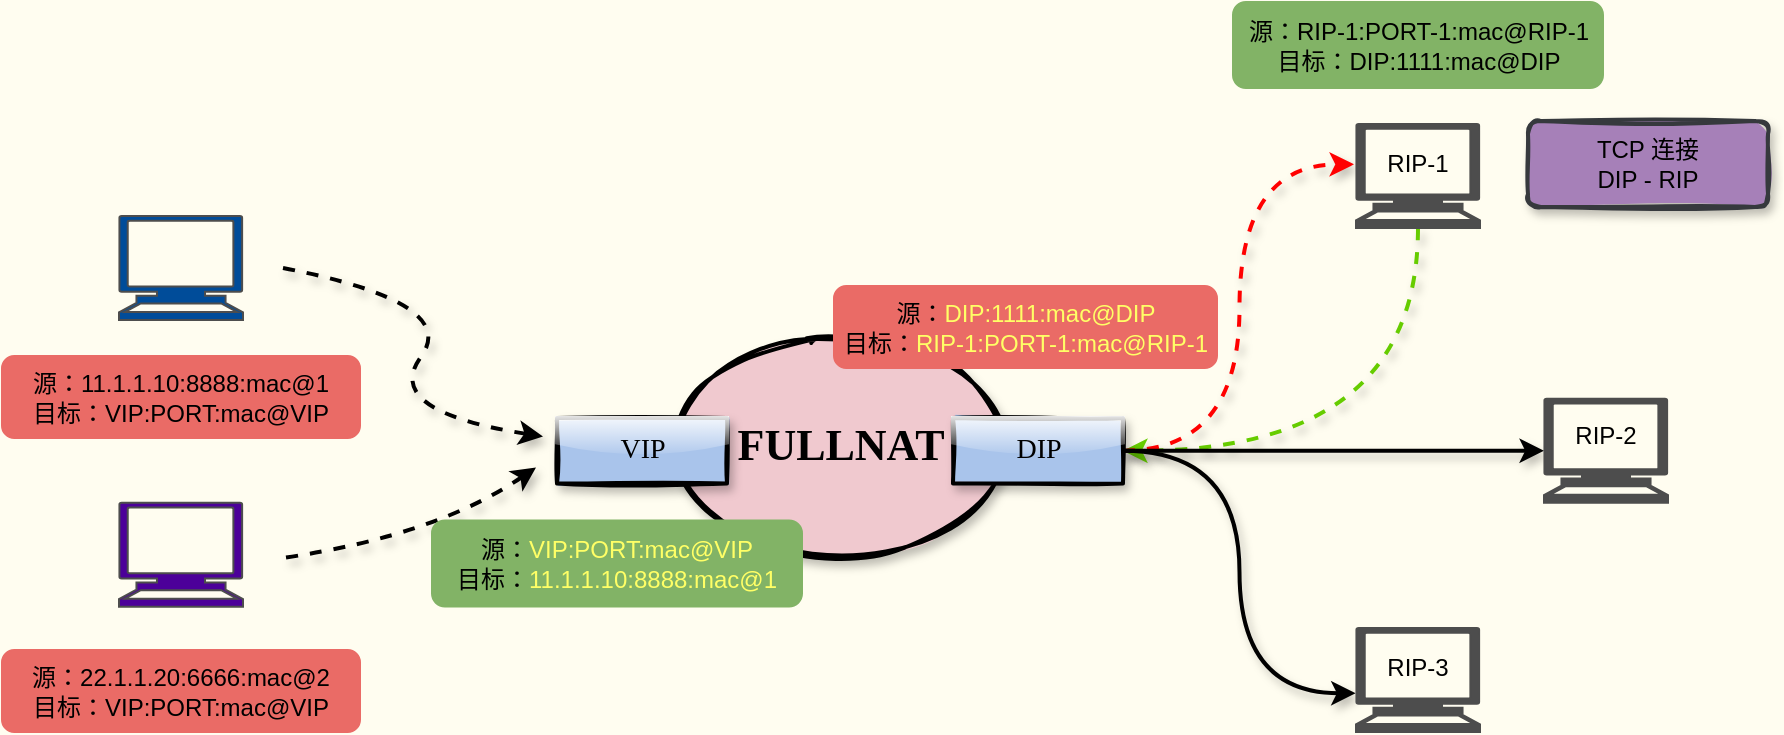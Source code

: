 <mxfile version="14.5.3" type="github">
  <diagram id="3vpoEuc7arG2botz0JY9" name="第 1 页">
    <mxGraphModel dx="1491" dy="-167" grid="0" gridSize="10" guides="1" tooltips="1" connect="1" arrows="1" fold="1" page="1" pageScale="1" pageWidth="1169" pageHeight="827" background="#FFFDF0" math="0" shadow="0">
      <root>
        <mxCell id="0" />
        <mxCell id="1" parent="0" />
        <mxCell id="KAe1q3voPzFlW-sMIW56-1" style="edgeStyle=orthogonalEdgeStyle;orthogonalLoop=1;jettySize=auto;html=1;exitX=0.5;exitY=1;exitDx=0;exitDy=0;exitPerimeter=0;entryX=1;entryY=0.5;entryDx=0;entryDy=0;strokeWidth=2;curved=1;shadow=1;sketch=0;strokeColor=#66CC00;dashed=1;" parent="1" source="KAe1q3voPzFlW-sMIW56-13" target="KAe1q3voPzFlW-sMIW56-11" edge="1">
          <mxGeometry relative="1" as="geometry" />
        </mxCell>
        <mxCell id="KAe1q3voPzFlW-sMIW56-2" style="edgeStyle=orthogonalEdgeStyle;rounded=0;orthogonalLoop=1;jettySize=auto;html=1;exitX=0.5;exitY=1;exitDx=0;exitDy=0;exitPerimeter=0;" parent="1" edge="1">
          <mxGeometry relative="1" as="geometry">
            <mxPoint x="240" y="1333.74" as="sourcePoint" />
            <mxPoint x="240" y="1333.74" as="targetPoint" />
          </mxGeometry>
        </mxCell>
        <mxCell id="KAe1q3voPzFlW-sMIW56-3" value="" style="curved=1;endArrow=classic;html=1;shadow=1;strokeWidth=2;dashed=1;" parent="1" edge="1">
          <mxGeometry width="50" height="50" relative="1" as="geometry">
            <mxPoint x="283.5" y="1169" as="sourcePoint" />
            <mxPoint x="413.5" y="1253.24" as="targetPoint" />
            <Array as="points">
              <mxPoint x="372.5" y="1186.24" />
              <mxPoint x="332.5" y="1240.49" />
            </Array>
          </mxGeometry>
        </mxCell>
        <mxCell id="KAe1q3voPzFlW-sMIW56-4" value="" style="curved=1;endArrow=classic;html=1;shadow=1;strokeWidth=2;dashed=1;" parent="1" edge="1">
          <mxGeometry width="50" height="50" relative="1" as="geometry">
            <mxPoint x="285" y="1313.74" as="sourcePoint" />
            <mxPoint x="410" y="1268.74" as="targetPoint" />
            <Array as="points">
              <mxPoint x="360" y="1302.74" />
            </Array>
          </mxGeometry>
        </mxCell>
        <mxCell id="KAe1q3voPzFlW-sMIW56-5" value="&lt;div style=&quot;font-family: &amp;#34;helvetica&amp;#34; ; font-size: 12px&quot;&gt;&lt;br&gt;&lt;/div&gt;" style="text;html=1;strokeColor=none;fillColor=none;align=center;verticalAlign=middle;whiteSpace=wrap;rounded=0;shadow=1;glass=1;sketch=1;fontFamily=Tahoma;fontSize=14;" parent="1" vertex="1">
          <mxGeometry x="149.5" y="1354.24" width="181" height="20" as="geometry" />
        </mxCell>
        <mxCell id="KAe1q3voPzFlW-sMIW56-6" value="&lt;b&gt;&lt;font style=&quot;font-size: 22px&quot;&gt;FULLNAT&lt;/font&gt;&lt;/b&gt;" style="ellipse;whiteSpace=wrap;html=1;shadow=1;glass=1;sketch=1;strokeWidth=2;fontFamily=Tahoma;fontSize=14;fillStyle=solid;fillColor=#f0c9cf;" parent="1" vertex="1">
          <mxGeometry x="483.5" y="1204.24" width="157" height="108" as="geometry" />
        </mxCell>
        <mxCell id="KAe1q3voPzFlW-sMIW56-7" value="VIP" style="rounded=0;whiteSpace=wrap;html=1;shadow=1;glass=1;sketch=1;strokeColor=#000000;strokeWidth=2;fontFamily=Tahoma;fontSize=14;fillStyle=solid;fillColor=#A9C4EB;" parent="1" vertex="1">
          <mxGeometry x="420.5" y="1244" width="85" height="32.75" as="geometry" />
        </mxCell>
        <mxCell id="KAe1q3voPzFlW-sMIW56-8" style="edgeStyle=orthogonalEdgeStyle;sketch=0;orthogonalLoop=1;jettySize=auto;html=1;exitX=1;exitY=0.5;exitDx=0;exitDy=0;entryX=-0.016;entryY=0.388;entryDx=0;entryDy=0;entryPerimeter=0;shadow=1;strokeWidth=2;curved=1;strokeColor=#FF0000;dashed=1;" parent="1" source="KAe1q3voPzFlW-sMIW56-11" target="KAe1q3voPzFlW-sMIW56-13" edge="1">
          <mxGeometry relative="1" as="geometry" />
        </mxCell>
        <mxCell id="KAe1q3voPzFlW-sMIW56-9" style="edgeStyle=orthogonalEdgeStyle;curved=1;sketch=0;orthogonalLoop=1;jettySize=auto;html=1;exitX=1;exitY=0.5;exitDx=0;exitDy=0;entryX=-0.003;entryY=0.627;entryDx=0;entryDy=0;entryPerimeter=0;shadow=1;strokeWidth=2;" parent="1" source="KAe1q3voPzFlW-sMIW56-11" target="KAe1q3voPzFlW-sMIW56-15" edge="1">
          <mxGeometry relative="1" as="geometry" />
        </mxCell>
        <mxCell id="KAe1q3voPzFlW-sMIW56-10" style="edgeStyle=orthogonalEdgeStyle;curved=1;sketch=0;orthogonalLoop=1;jettySize=auto;html=1;exitX=1;exitY=0.5;exitDx=0;exitDy=0;entryX=0;entryY=0.5;entryDx=0;entryDy=0;entryPerimeter=0;shadow=1;strokeWidth=2;" parent="1" source="KAe1q3voPzFlW-sMIW56-11" target="KAe1q3voPzFlW-sMIW56-14" edge="1">
          <mxGeometry relative="1" as="geometry" />
        </mxCell>
        <mxCell id="KAe1q3voPzFlW-sMIW56-11" value="DIP" style="rounded=0;whiteSpace=wrap;html=1;shadow=1;glass=1;sketch=1;strokeColor=#000000;strokeWidth=2;fontFamily=Tahoma;fontSize=14;fillStyle=solid;fillColor=#A9C4EB;" parent="1" vertex="1">
          <mxGeometry x="618.5" y="1244" width="85" height="32.75" as="geometry" />
        </mxCell>
        <mxCell id="KAe1q3voPzFlW-sMIW56-12" value="&lt;div style=&quot;font-family: &amp;#34;helvetica&amp;#34; ; font-size: 12px&quot;&gt;&lt;br&gt;&lt;/div&gt;" style="text;html=1;strokeColor=none;fillColor=none;align=center;verticalAlign=middle;whiteSpace=wrap;rounded=0;shadow=1;glass=1;sketch=1;fontFamily=Tahoma;fontSize=14;" parent="1" vertex="1">
          <mxGeometry x="162.5" y="1227.24" width="181" height="20" as="geometry" />
        </mxCell>
        <mxCell id="KAe1q3voPzFlW-sMIW56-13" value="" style="shape=mxgraph.signs.tech.computer;html=1;pointerEvents=1;verticalLabelPosition=bottom;verticalAlign=top;align=center;labelBackgroundColor=none;fontColor=#ffffff;fillColor=#4D4D4D;strokeColor=#4D4D4D;" parent="1" vertex="1">
          <mxGeometry x="820" y="1097" width="62" height="52" as="geometry" />
        </mxCell>
        <mxCell id="KAe1q3voPzFlW-sMIW56-14" value="" style="shape=mxgraph.signs.tech.computer;html=1;pointerEvents=1;verticalLabelPosition=bottom;verticalAlign=top;align=center;labelBackgroundColor=none;fontColor=#ffffff;fillColor=#4D4D4D;strokeColor=#4D4D4D;" parent="1" vertex="1">
          <mxGeometry x="914" y="1234.38" width="62" height="52" as="geometry" />
        </mxCell>
        <mxCell id="KAe1q3voPzFlW-sMIW56-15" value="" style="shape=mxgraph.signs.tech.computer;html=1;pointerEvents=1;verticalLabelPosition=bottom;verticalAlign=top;align=center;labelBackgroundColor=none;fontColor=#ffffff;fillColor=#4D4D4D;strokeColor=#4D4D4D;" parent="1" vertex="1">
          <mxGeometry x="820" y="1349" width="62" height="52" as="geometry" />
        </mxCell>
        <mxCell id="KAe1q3voPzFlW-sMIW56-16" value="&lt;meta charset=&quot;utf-8&quot;&gt;&lt;span style=&quot;color: rgb(0, 0, 0); font-family: helvetica; font-size: 12px; font-style: normal; font-weight: 400; letter-spacing: normal; text-align: center; text-indent: 0px; text-transform: none; word-spacing: 0px; display: inline; float: none;&quot;&gt;RIP-1&lt;/span&gt;" style="text;html=1;strokeColor=none;fillColor=none;align=center;verticalAlign=middle;whiteSpace=wrap;rounded=0;labelBackgroundColor=none;" parent="1" vertex="1">
          <mxGeometry x="831" y="1107" width="40" height="20" as="geometry" />
        </mxCell>
        <mxCell id="KAe1q3voPzFlW-sMIW56-17" value="&lt;span style=&quot;color: rgb(0, 0, 0); font-family: helvetica; font-size: 12px; font-style: normal; font-weight: 400; letter-spacing: normal; text-align: center; text-indent: 0px; text-transform: none; word-spacing: 0px; display: inline; float: none;&quot;&gt;RIP-2&lt;/span&gt;" style="text;html=1;strokeColor=none;fillColor=none;align=center;verticalAlign=middle;whiteSpace=wrap;rounded=0;labelBackgroundColor=none;" parent="1" vertex="1">
          <mxGeometry x="925" y="1243.38" width="40" height="20" as="geometry" />
        </mxCell>
        <mxCell id="KAe1q3voPzFlW-sMIW56-18" value="&lt;span style=&quot;color: rgb(0, 0, 0); font-family: helvetica; font-size: 12px; font-style: normal; font-weight: 400; letter-spacing: normal; text-align: center; text-indent: 0px; text-transform: none; word-spacing: 0px; display: inline; float: none;&quot;&gt;RIP-3&lt;/span&gt;" style="text;html=1;strokeColor=none;fillColor=none;align=center;verticalAlign=middle;whiteSpace=wrap;rounded=0;labelBackgroundColor=none;" parent="1" vertex="1">
          <mxGeometry x="831" y="1359" width="40" height="20" as="geometry" />
        </mxCell>
        <mxCell id="KAe1q3voPzFlW-sMIW56-19" value="源：&lt;font color=&quot;#ffff66&quot;&gt;DIP:1111&lt;span style=&quot;font-family: &amp;#34;helvetica&amp;#34;&quot;&gt;:mac@DIP&lt;/span&gt;&lt;/font&gt;&lt;br&gt;目标：&lt;font color=&quot;#ffff66&quot;&gt;RIP-1:PORT-1:mac@RIP-1&lt;/font&gt;" style="rounded=1;whiteSpace=wrap;html=1;fillColor=#EA6B66;strokeColor=#EA6B66;" parent="1" vertex="1">
          <mxGeometry x="559" y="1178" width="191.5" height="41" as="geometry" />
        </mxCell>
        <mxCell id="KAe1q3voPzFlW-sMIW56-20" value="源：RIP-1:PORT-1:mac@RIP-1&lt;br&gt;目标：DIP:1111&lt;span style=&quot;font-family: &amp;#34;helvetica&amp;#34;&quot;&gt;:mac@DIP&lt;/span&gt;" style="rounded=1;whiteSpace=wrap;html=1;strokeColor=#82b366;fillColor=#82B366;" parent="1" vertex="1">
          <mxGeometry x="758.5" y="1036" width="185" height="43" as="geometry" />
        </mxCell>
        <mxCell id="KAe1q3voPzFlW-sMIW56-21" value="" style="shape=mxgraph.signs.tech.computer;html=1;pointerEvents=1;verticalLabelPosition=bottom;verticalAlign=top;align=center;labelBackgroundColor=none;fontColor=#ffffff;strokeColor=#4D4D4D;fillColor=#004C99;" parent="1" vertex="1">
          <mxGeometry x="201.5" y="1143" width="62" height="52" as="geometry" />
        </mxCell>
        <mxCell id="KAe1q3voPzFlW-sMIW56-22" value="" style="shape=mxgraph.signs.tech.computer;html=1;pointerEvents=1;verticalLabelPosition=bottom;verticalAlign=top;align=center;labelBackgroundColor=none;fontColor=#ffffff;strokeColor=#4D4D4D;fillColor=#4C0099;" parent="1" vertex="1">
          <mxGeometry x="201.5" y="1286.38" width="62" height="52" as="geometry" />
        </mxCell>
        <mxCell id="KAe1q3voPzFlW-sMIW56-23" value="&lt;div style=&quot;font-family: &amp;#34;helvetica&amp;#34;&quot;&gt;源：11.1.1.10:8888:mac@1&lt;/div&gt;&lt;div style=&quot;font-family: &amp;#34;helvetica&amp;#34;&quot;&gt;目标：VIP:PORT:mac@VIP&lt;/div&gt;" style="rounded=1;whiteSpace=wrap;html=1;fillColor=#EA6B66;strokeColor=#EA6B66;" parent="1" vertex="1">
          <mxGeometry x="143" y="1213" width="179" height="41" as="geometry" />
        </mxCell>
        <mxCell id="KAe1q3voPzFlW-sMIW56-24" value="&lt;div style=&quot;font-family: &amp;#34;helvetica&amp;#34;&quot;&gt;&lt;div&gt;源：22.1.1.20:6666:mac@2&lt;/div&gt;目标：VIP:PORT:mac@VIP&lt;/div&gt;" style="rounded=1;whiteSpace=wrap;html=1;fillColor=#EA6B66;strokeColor=#EA6B66;" parent="1" vertex="1">
          <mxGeometry x="143" y="1360" width="179" height="41" as="geometry" />
        </mxCell>
        <mxCell id="KAe1q3voPzFlW-sMIW56-30" value="源：&lt;font color=&quot;#ffff66&quot;&gt;VIP:PORT:mac@VIP&lt;/font&gt;&lt;br&gt;目标：&lt;span style=&quot;font-family: &amp;#34;helvetica&amp;#34;&quot;&gt;&lt;font color=&quot;#ffff66&quot;&gt;11.1.1.10:8888:mac@1&lt;/font&gt;&lt;/span&gt;" style="rounded=1;whiteSpace=wrap;html=1;strokeColor=#82b366;fillColor=#82B366;" parent="1" vertex="1">
          <mxGeometry x="358" y="1295.24" width="185" height="43" as="geometry" />
        </mxCell>
        <mxCell id="A8cJchjovTQXPiyFoQSJ-1" value="TCP 连接&lt;br&gt;DIP - RIP" style="rounded=1;whiteSpace=wrap;html=1;strokeWidth=2;glass=0;shadow=1;sketch=1;fillStyle=solid;strokeColor=#36393d;fillColor=#A680B8;" parent="1" vertex="1">
          <mxGeometry x="906" y="1095.5" width="120" height="43" as="geometry" />
        </mxCell>
      </root>
    </mxGraphModel>
  </diagram>
</mxfile>
